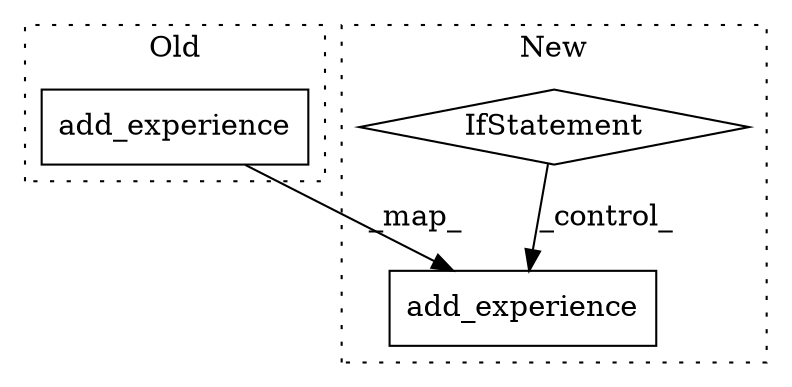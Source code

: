 digraph G {
subgraph cluster0 {
1 [label="add_experience" a="32" s="988,1043" l="15,1" shape="box"];
label = "Old";
style="dotted";
}
subgraph cluster1 {
2 [label="add_experience" a="32" s="1022,1077" l="15,1" shape="box"];
3 [label="IfStatement" a="25" s="983,1007" l="4,2" shape="diamond"];
label = "New";
style="dotted";
}
1 -> 2 [label="_map_"];
3 -> 2 [label="_control_"];
}